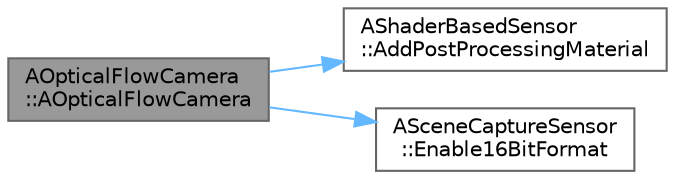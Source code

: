 digraph "AOpticalFlowCamera::AOpticalFlowCamera"
{
 // INTERACTIVE_SVG=YES
 // LATEX_PDF_SIZE
  bgcolor="transparent";
  edge [fontname=Helvetica,fontsize=10,labelfontname=Helvetica,labelfontsize=10];
  node [fontname=Helvetica,fontsize=10,shape=box,height=0.2,width=0.4];
  rankdir="LR";
  Node1 [id="Node000001",label="AOpticalFlowCamera\l::AOpticalFlowCamera",height=0.2,width=0.4,color="gray40", fillcolor="grey60", style="filled", fontcolor="black",tooltip=" "];
  Node1 -> Node2 [id="edge1_Node000001_Node000002",color="steelblue1",style="solid",tooltip=" "];
  Node2 [id="Node000002",label="AShaderBasedSensor\l::AddPostProcessingMaterial",height=0.2,width=0.4,color="grey40", fillcolor="white", style="filled",URL="$da/dd3/classAShaderBasedSensor.html#abcae85884ed3ba78e13bc132a351709b",tooltip="Load the UMaterialInstanceDynamic at the given Path and append it to the list of shaders with Weight."];
  Node1 -> Node3 [id="edge2_Node000001_Node000003",color="steelblue1",style="solid",tooltip=" "];
  Node3 [id="Node000003",label="ASceneCaptureSensor\l::Enable16BitFormat",height=0.2,width=0.4,color="grey40", fillcolor="white", style="filled",URL="$d4/d60/classASceneCaptureSensor.html#a325afe0839598ab4156b2c8a2c8b8165",tooltip=" "];
}
